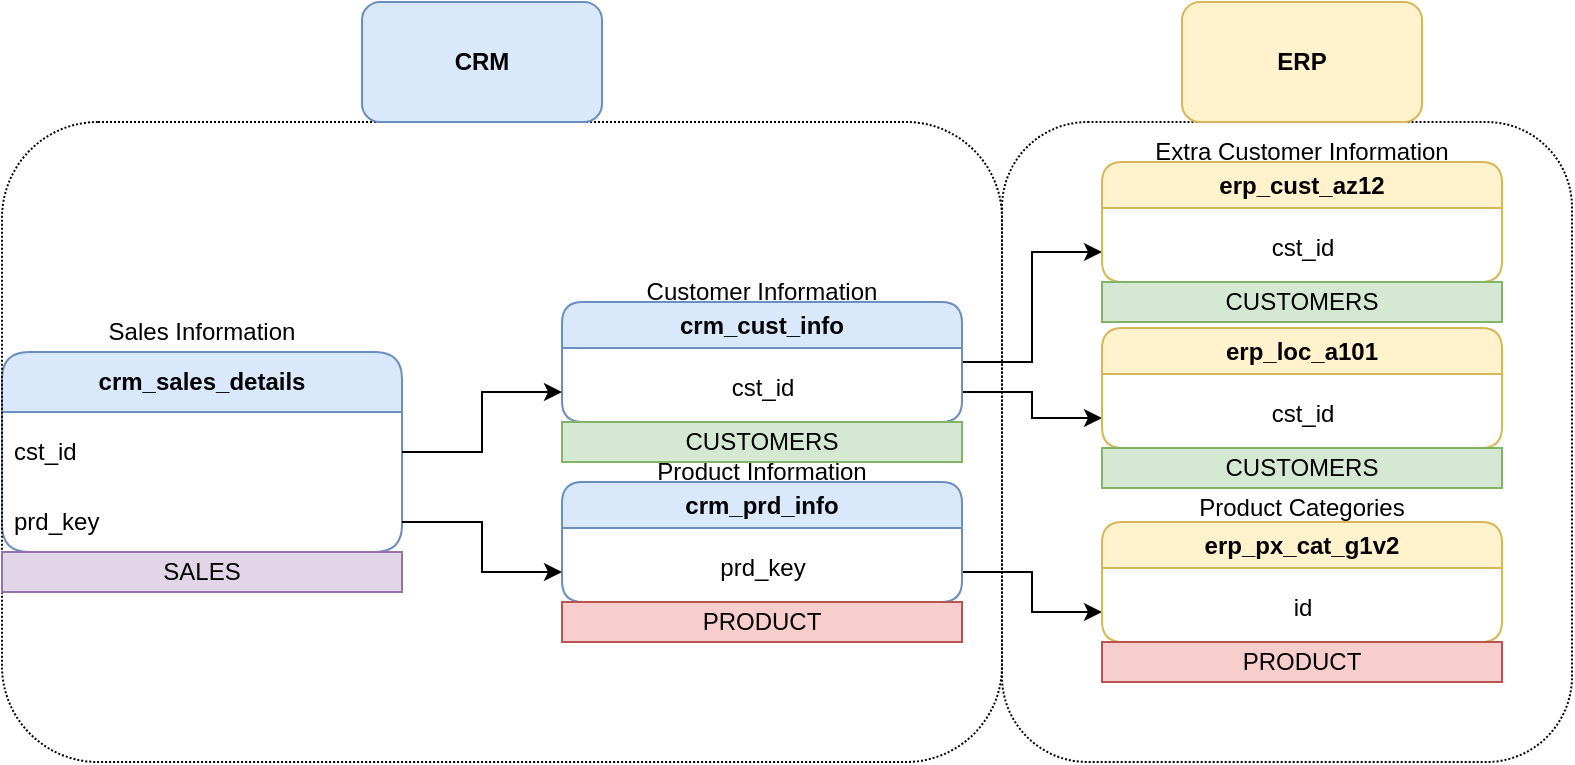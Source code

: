 <mxfile version="27.0.9">
  <diagram name="Page-1" id="u67BmQiiDxw4VKv8PCRB">
    <mxGraphModel dx="1042" dy="626" grid="1" gridSize="10" guides="1" tooltips="1" connect="1" arrows="1" fold="1" page="1" pageScale="1" pageWidth="850" pageHeight="1100" math="0" shadow="0">
      <root>
        <mxCell id="0" />
        <mxCell id="1" parent="0" />
        <mxCell id="DYKBjsNCMGCyEV21DWyK-60" style="edgeStyle=orthogonalEdgeStyle;rounded=0;orthogonalLoop=1;jettySize=auto;html=1;exitX=1;exitY=0.5;exitDx=0;exitDy=0;entryX=0;entryY=0.75;entryDx=0;entryDy=0;" parent="1" source="DYKBjsNCMGCyEV21DWyK-13" target="DYKBjsNCMGCyEV21DWyK-53" edge="1">
          <mxGeometry relative="1" as="geometry" />
        </mxCell>
        <mxCell id="DYKBjsNCMGCyEV21DWyK-61" style="edgeStyle=orthogonalEdgeStyle;rounded=0;orthogonalLoop=1;jettySize=auto;html=1;exitX=1;exitY=0.75;exitDx=0;exitDy=0;entryX=0;entryY=0.75;entryDx=0;entryDy=0;" parent="1" source="DYKBjsNCMGCyEV21DWyK-13" target="DYKBjsNCMGCyEV21DWyK-41" edge="1">
          <mxGeometry relative="1" as="geometry" />
        </mxCell>
        <mxCell id="DYKBjsNCMGCyEV21DWyK-13" value="crm_cust_info" style="swimlane;whiteSpace=wrap;html=1;rounded=1;swimlaneLine=1;fillColor=#dae8fc;strokeColor=#6c8ebf;" parent="1" vertex="1">
          <mxGeometry x="320" y="290" width="200" height="60" as="geometry" />
        </mxCell>
        <mxCell id="DYKBjsNCMGCyEV21DWyK-1" value="Customer Information" style="text;html=1;align=center;verticalAlign=middle;whiteSpace=wrap;rounded=0;" parent="DYKBjsNCMGCyEV21DWyK-13" vertex="1">
          <mxGeometry x="40" y="-20" width="120" height="30" as="geometry" />
        </mxCell>
        <mxCell id="DYKBjsNCMGCyEV21DWyK-14" value="cst_id" style="text;html=1;align=center;verticalAlign=middle;resizable=0;points=[];autosize=1;strokeColor=none;fillColor=none;" parent="1" vertex="1">
          <mxGeometry x="395" y="318" width="50" height="30" as="geometry" />
        </mxCell>
        <mxCell id="DYKBjsNCMGCyEV21DWyK-15" value="Product Information" style="text;html=1;align=center;verticalAlign=middle;whiteSpace=wrap;rounded=0;" parent="1" vertex="1">
          <mxGeometry x="360" y="360" width="120" height="30" as="geometry" />
        </mxCell>
        <mxCell id="DYKBjsNCMGCyEV21DWyK-57" style="edgeStyle=orthogonalEdgeStyle;rounded=0;orthogonalLoop=1;jettySize=auto;html=1;exitX=1;exitY=0.75;exitDx=0;exitDy=0;entryX=0;entryY=0.75;entryDx=0;entryDy=0;" parent="1" source="DYKBjsNCMGCyEV21DWyK-16" target="DYKBjsNCMGCyEV21DWyK-45" edge="1">
          <mxGeometry relative="1" as="geometry" />
        </mxCell>
        <mxCell id="DYKBjsNCMGCyEV21DWyK-16" value="crm_prd_info" style="swimlane;whiteSpace=wrap;html=1;rounded=1;swimlaneLine=1;fillColor=#dae8fc;strokeColor=#6c8ebf;startSize=23;" parent="1" vertex="1">
          <mxGeometry x="320" y="380" width="200" height="60" as="geometry" />
        </mxCell>
        <mxCell id="DYKBjsNCMGCyEV21DWyK-17" value="prd_key" style="text;html=1;align=center;verticalAlign=middle;resizable=0;points=[];autosize=1;strokeColor=none;fillColor=none;" parent="1" vertex="1">
          <mxGeometry x="385" y="408" width="70" height="30" as="geometry" />
        </mxCell>
        <mxCell id="DYKBjsNCMGCyEV21DWyK-18" value="Sales Information" style="text;html=1;align=center;verticalAlign=middle;whiteSpace=wrap;rounded=0;" parent="1" vertex="1">
          <mxGeometry x="80" y="290" width="120" height="30" as="geometry" />
        </mxCell>
        <mxCell id="DYKBjsNCMGCyEV21DWyK-31" value="&lt;span style=&quot;font-weight: 700;&quot;&gt;crm_sales_details&lt;/span&gt;" style="swimlane;fontStyle=0;childLayout=stackLayout;horizontal=1;startSize=30;horizontalStack=0;resizeParent=1;resizeParentMax=0;resizeLast=0;collapsible=1;marginBottom=0;whiteSpace=wrap;html=1;rounded=1;fillColor=#dae8fc;strokeColor=#6c8ebf;" parent="1" vertex="1">
          <mxGeometry x="40" y="315" width="200" height="100" as="geometry" />
        </mxCell>
        <mxCell id="DYKBjsNCMGCyEV21DWyK-32" value="&lt;span style=&quot;text-align: center; text-wrap-mode: nowrap;&quot;&gt;cst_id&lt;/span&gt;" style="text;strokeColor=none;fillColor=none;align=left;verticalAlign=middle;spacingLeft=4;spacingRight=4;overflow=hidden;points=[[0,0.5],[1,0.5]];portConstraint=eastwest;rotatable=0;whiteSpace=wrap;html=1;" parent="DYKBjsNCMGCyEV21DWyK-31" vertex="1">
          <mxGeometry y="30" width="200" height="40" as="geometry" />
        </mxCell>
        <mxCell id="DYKBjsNCMGCyEV21DWyK-33" value="prd_key" style="text;strokeColor=none;fillColor=none;align=left;verticalAlign=middle;spacingLeft=4;spacingRight=4;overflow=hidden;points=[[0,0.5],[1,0.5]];portConstraint=eastwest;rotatable=0;whiteSpace=wrap;html=1;" parent="DYKBjsNCMGCyEV21DWyK-31" vertex="1">
          <mxGeometry y="70" width="200" height="30" as="geometry" />
        </mxCell>
        <mxCell id="DYKBjsNCMGCyEV21DWyK-38" style="edgeStyle=orthogonalEdgeStyle;rounded=0;orthogonalLoop=1;jettySize=auto;html=1;exitX=1;exitY=0.5;exitDx=0;exitDy=0;entryX=0;entryY=0.75;entryDx=0;entryDy=0;" parent="1" source="DYKBjsNCMGCyEV21DWyK-33" target="DYKBjsNCMGCyEV21DWyK-16" edge="1">
          <mxGeometry relative="1" as="geometry" />
        </mxCell>
        <mxCell id="DYKBjsNCMGCyEV21DWyK-40" style="edgeStyle=orthogonalEdgeStyle;rounded=0;orthogonalLoop=1;jettySize=auto;html=1;exitX=1;exitY=0.5;exitDx=0;exitDy=0;entryX=0;entryY=0.75;entryDx=0;entryDy=0;" parent="1" source="DYKBjsNCMGCyEV21DWyK-32" target="DYKBjsNCMGCyEV21DWyK-13" edge="1">
          <mxGeometry relative="1" as="geometry" />
        </mxCell>
        <mxCell id="DYKBjsNCMGCyEV21DWyK-41" value="erp_loc_a101" style="swimlane;whiteSpace=wrap;html=1;rounded=1;swimlaneLine=1;fillColor=#fff2cc;strokeColor=#d6b656;" parent="1" vertex="1">
          <mxGeometry x="590" y="303" width="200" height="60" as="geometry" />
        </mxCell>
        <mxCell id="DYKBjsNCMGCyEV21DWyK-43" value="cst_id" style="text;html=1;align=center;verticalAlign=middle;resizable=0;points=[];autosize=1;strokeColor=none;fillColor=none;" parent="1" vertex="1">
          <mxGeometry x="665" y="331" width="50" height="30" as="geometry" />
        </mxCell>
        <mxCell id="DYKBjsNCMGCyEV21DWyK-44" value="Product Categories" style="text;html=1;align=center;verticalAlign=middle;whiteSpace=wrap;rounded=0;" parent="1" vertex="1">
          <mxGeometry x="610" y="378" width="160" height="30" as="geometry" />
        </mxCell>
        <mxCell id="DYKBjsNCMGCyEV21DWyK-45" value="erp_px_cat_g1v2" style="swimlane;whiteSpace=wrap;html=1;rounded=1;swimlaneLine=1;fillColor=#fff2cc;strokeColor=#d6b656;startSize=23;" parent="1" vertex="1">
          <mxGeometry x="590" y="400" width="200" height="60" as="geometry" />
        </mxCell>
        <mxCell id="DYKBjsNCMGCyEV21DWyK-46" value="id" style="text;html=1;align=center;verticalAlign=middle;resizable=0;points=[];autosize=1;strokeColor=none;fillColor=none;" parent="1" vertex="1">
          <mxGeometry x="675" y="428" width="30" height="30" as="geometry" />
        </mxCell>
        <mxCell id="DYKBjsNCMGCyEV21DWyK-53" value="erp_cust_az12" style="swimlane;whiteSpace=wrap;html=1;rounded=1;swimlaneLine=1;fillColor=#fff2cc;strokeColor=#d6b656;" parent="1" vertex="1">
          <mxGeometry x="590" y="220" width="200" height="60" as="geometry" />
        </mxCell>
        <mxCell id="DYKBjsNCMGCyEV21DWyK-55" value="cst_id" style="text;html=1;align=center;verticalAlign=middle;resizable=0;points=[];autosize=1;strokeColor=none;fillColor=none;" parent="1" vertex="1">
          <mxGeometry x="665" y="248" width="50" height="30" as="geometry" />
        </mxCell>
        <mxCell id="DYKBjsNCMGCyEV21DWyK-54" value="Extra Customer Information" style="text;html=1;align=center;verticalAlign=middle;whiteSpace=wrap;rounded=0;" parent="1" vertex="1">
          <mxGeometry x="615" y="200" width="150" height="30" as="geometry" />
        </mxCell>
        <mxCell id="DYKBjsNCMGCyEV21DWyK-42" value="Location of Customer" style="text;html=1;align=center;verticalAlign=middle;whiteSpace=wrap;rounded=0;" parent="1" vertex="1">
          <mxGeometry x="630" y="280" width="120" height="30" as="geometry" />
        </mxCell>
        <mxCell id="DYKBjsNCMGCyEV21DWyK-62" value="" style="rounded=1;whiteSpace=wrap;html=1;fillColor=none;dashed=1;dashPattern=1 1;" parent="1" vertex="1">
          <mxGeometry x="40" y="200" width="500" height="320" as="geometry" />
        </mxCell>
        <mxCell id="DYKBjsNCMGCyEV21DWyK-63" value="" style="rounded=1;whiteSpace=wrap;html=1;fillColor=none;dashed=1;dashPattern=1 1;" parent="1" vertex="1">
          <mxGeometry x="540" y="200" width="285" height="320" as="geometry" />
        </mxCell>
        <mxCell id="DYKBjsNCMGCyEV21DWyK-64" value="&lt;b&gt;CRM&lt;/b&gt;" style="rounded=1;whiteSpace=wrap;html=1;fillColor=#dae8fc;strokeColor=#6c8ebf;" parent="1" vertex="1">
          <mxGeometry x="220" y="140" width="120" height="60" as="geometry" />
        </mxCell>
        <mxCell id="DYKBjsNCMGCyEV21DWyK-65" value="&lt;b&gt;ERP&lt;/b&gt;" style="rounded=1;whiteSpace=wrap;html=1;fillColor=#fff2cc;strokeColor=#d6b656;" parent="1" vertex="1">
          <mxGeometry x="630" y="140" width="120" height="60" as="geometry" />
        </mxCell>
        <mxCell id="Bv4GMuyuerGB5Gbxrjho-1" value="PRODUCT" style="text;html=1;strokeColor=#b85450;fillColor=#f8cecc;align=center;verticalAlign=middle;whiteSpace=wrap;overflow=hidden;" vertex="1" parent="1">
          <mxGeometry x="320" y="440" width="200" height="20" as="geometry" />
        </mxCell>
        <mxCell id="Bv4GMuyuerGB5Gbxrjho-2" value="PRODUCT" style="text;html=1;strokeColor=#b85450;fillColor=#f8cecc;align=center;verticalAlign=middle;whiteSpace=wrap;overflow=hidden;" vertex="1" parent="1">
          <mxGeometry x="590" y="460" width="200" height="20" as="geometry" />
        </mxCell>
        <mxCell id="Bv4GMuyuerGB5Gbxrjho-4" value="CUSTOMERS" style="text;html=1;strokeColor=#82b366;fillColor=#d5e8d4;align=center;verticalAlign=middle;whiteSpace=wrap;overflow=hidden;" vertex="1" parent="1">
          <mxGeometry x="320" y="350" width="200" height="20" as="geometry" />
        </mxCell>
        <mxCell id="Bv4GMuyuerGB5Gbxrjho-5" value="CUSTOMERS" style="text;html=1;strokeColor=#82b366;fillColor=#d5e8d4;align=center;verticalAlign=middle;whiteSpace=wrap;overflow=hidden;" vertex="1" parent="1">
          <mxGeometry x="590" y="363" width="200" height="20" as="geometry" />
        </mxCell>
        <mxCell id="Bv4GMuyuerGB5Gbxrjho-6" value="CUSTOMERS" style="text;html=1;strokeColor=#82b366;fillColor=#d5e8d4;align=center;verticalAlign=middle;whiteSpace=wrap;overflow=hidden;" vertex="1" parent="1">
          <mxGeometry x="590" y="280" width="200" height="20" as="geometry" />
        </mxCell>
        <mxCell id="Bv4GMuyuerGB5Gbxrjho-7" value="SALES" style="text;html=1;strokeColor=#9673a6;fillColor=#e1d5e7;align=center;verticalAlign=middle;whiteSpace=wrap;overflow=hidden;" vertex="1" parent="1">
          <mxGeometry x="40" y="415" width="200" height="20" as="geometry" />
        </mxCell>
      </root>
    </mxGraphModel>
  </diagram>
</mxfile>
